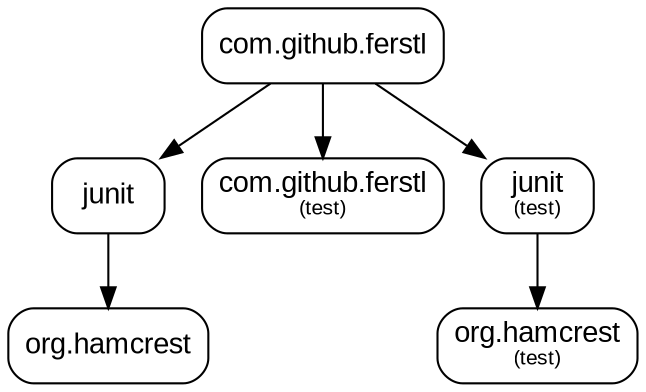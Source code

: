 digraph "merge-test" {
  node [shape="box",style="rounded",fontname="Arial",fontsize="14"]
  edge [fontsize="10",fontname="Arial"]

  // Node Definitions:
  "com.github.ferstl:compile"[label=<<font point-size="14">com.github.ferstl</font>>]
  "junit:compile"[label=<<font point-size="14">junit</font>>]
  "org.hamcrest:compile"[label=<<font point-size="14">org.hamcrest</font>>]
  "com.github.ferstl:test"[label=<<font point-size="14">com.github.ferstl</font><font point-size="10"><br/>(test)</font>>]
  "junit:test"[label=<<font point-size="14">junit</font><font point-size="10"><br/>(test)</font>>]
  "org.hamcrest:test"[label=<<font point-size="14">org.hamcrest</font><font point-size="10"><br/>(test)</font>>]

  // Edge Definitions:
  "junit:compile" -> "org.hamcrest:compile"
  "com.github.ferstl:compile" -> "junit:compile"
  "com.github.ferstl:compile" -> "com.github.ferstl:test"
  "junit:test" -> "org.hamcrest:test"
  "com.github.ferstl:compile" -> "junit:test"
}
